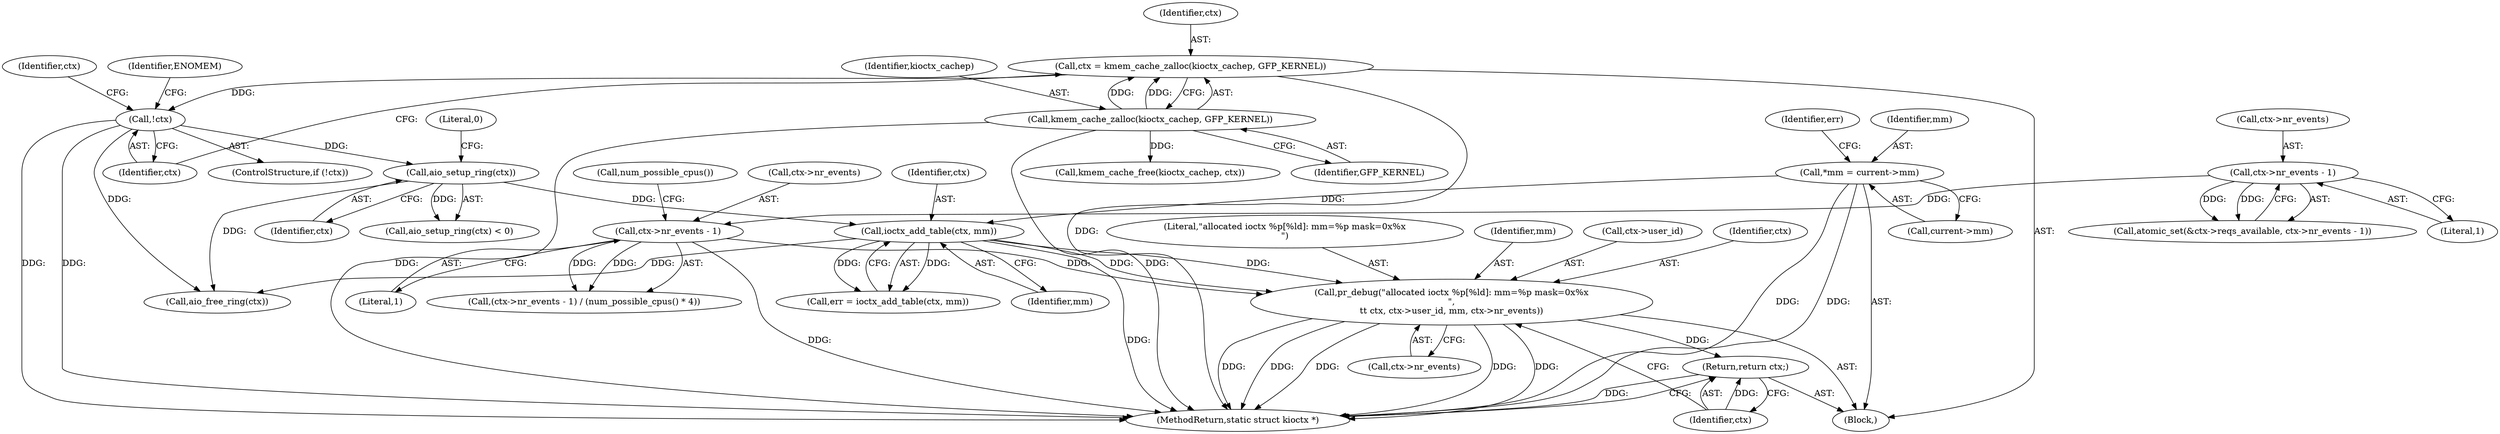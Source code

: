digraph "0_linux_d558023207e008a4476a3b7bb8706b2a2bf5d84f@pointer" {
"1000316" [label="(Call,pr_debug(\"allocated ioctx %p[%ld]: mm=%p mask=0x%x\n\",\n\t\t ctx, ctx->user_id, mm, ctx->nr_events))"];
"1000310" [label="(Call,ioctx_add_table(ctx, mm))"];
"1000231" [label="(Call,aio_setup_ring(ctx))"];
"1000171" [label="(Call,!ctx)"];
"1000165" [label="(Call,ctx = kmem_cache_zalloc(kioctx_cachep, GFP_KERNEL))"];
"1000167" [label="(Call,kmem_cache_zalloc(kioctx_cachep, GFP_KERNEL))"];
"1000108" [label="(Call,*mm = current->mm)"];
"1000250" [label="(Call,ctx->nr_events - 1)"];
"1000240" [label="(Call,ctx->nr_events - 1)"];
"1000326" [label="(Return,return ctx;)"];
"1000249" [label="(Call,(ctx->nr_events - 1) / (num_possible_cpus() * 4))"];
"1000256" [label="(Call,num_possible_cpus())"];
"1000311" [label="(Identifier,ctx)"];
"1000172" [label="(Identifier,ctx)"];
"1000327" [label="(Identifier,ctx)"];
"1000241" [label="(Call,ctx->nr_events)"];
"1000326" [label="(Return,return ctx;)"];
"1000165" [label="(Call,ctx = kmem_cache_zalloc(kioctx_cachep, GFP_KERNEL))"];
"1000232" [label="(Identifier,ctx)"];
"1000317" [label="(Literal,\"allocated ioctx %p[%ld]: mm=%p mask=0x%x\n\")"];
"1000322" [label="(Identifier,mm)"];
"1000240" [label="(Call,ctx->nr_events - 1)"];
"1000235" [label="(Call,atomic_set(&ctx->reqs_available, ctx->nr_events - 1))"];
"1000334" [label="(Call,aio_free_ring(ctx))"];
"1000233" [label="(Literal,0)"];
"1000170" [label="(ControlStructure,if (!ctx))"];
"1000352" [label="(Call,kmem_cache_free(kioctx_cachep, ctx))"];
"1000244" [label="(Literal,1)"];
"1000319" [label="(Call,ctx->user_id)"];
"1000168" [label="(Identifier,kioctx_cachep)"];
"1000250" [label="(Call,ctx->nr_events - 1)"];
"1000176" [label="(Identifier,ENOMEM)"];
"1000318" [label="(Identifier,ctx)"];
"1000166" [label="(Identifier,ctx)"];
"1000230" [label="(Call,aio_setup_ring(ctx) < 0)"];
"1000116" [label="(Identifier,err)"];
"1000312" [label="(Identifier,mm)"];
"1000167" [label="(Call,kmem_cache_zalloc(kioctx_cachep, GFP_KERNEL))"];
"1000108" [label="(Call,*mm = current->mm)"];
"1000109" [label="(Identifier,mm)"];
"1000308" [label="(Call,err = ioctx_add_table(ctx, mm))"];
"1000254" [label="(Literal,1)"];
"1000106" [label="(Block,)"];
"1000169" [label="(Identifier,GFP_KERNEL)"];
"1000231" [label="(Call,aio_setup_ring(ctx))"];
"1000171" [label="(Call,!ctx)"];
"1000323" [label="(Call,ctx->nr_events)"];
"1000251" [label="(Call,ctx->nr_events)"];
"1000179" [label="(Identifier,ctx)"];
"1000110" [label="(Call,current->mm)"];
"1000310" [label="(Call,ioctx_add_table(ctx, mm))"];
"1000361" [label="(MethodReturn,static struct kioctx *)"];
"1000316" [label="(Call,pr_debug(\"allocated ioctx %p[%ld]: mm=%p mask=0x%x\n\",\n\t\t ctx, ctx->user_id, mm, ctx->nr_events))"];
"1000316" -> "1000106"  [label="AST: "];
"1000316" -> "1000323"  [label="CFG: "];
"1000317" -> "1000316"  [label="AST: "];
"1000318" -> "1000316"  [label="AST: "];
"1000319" -> "1000316"  [label="AST: "];
"1000322" -> "1000316"  [label="AST: "];
"1000323" -> "1000316"  [label="AST: "];
"1000327" -> "1000316"  [label="CFG: "];
"1000316" -> "1000361"  [label="DDG: "];
"1000316" -> "1000361"  [label="DDG: "];
"1000316" -> "1000361"  [label="DDG: "];
"1000316" -> "1000361"  [label="DDG: "];
"1000316" -> "1000361"  [label="DDG: "];
"1000310" -> "1000316"  [label="DDG: "];
"1000310" -> "1000316"  [label="DDG: "];
"1000250" -> "1000316"  [label="DDG: "];
"1000316" -> "1000326"  [label="DDG: "];
"1000310" -> "1000308"  [label="AST: "];
"1000310" -> "1000312"  [label="CFG: "];
"1000311" -> "1000310"  [label="AST: "];
"1000312" -> "1000310"  [label="AST: "];
"1000308" -> "1000310"  [label="CFG: "];
"1000310" -> "1000361"  [label="DDG: "];
"1000310" -> "1000308"  [label="DDG: "];
"1000310" -> "1000308"  [label="DDG: "];
"1000231" -> "1000310"  [label="DDG: "];
"1000108" -> "1000310"  [label="DDG: "];
"1000310" -> "1000334"  [label="DDG: "];
"1000231" -> "1000230"  [label="AST: "];
"1000231" -> "1000232"  [label="CFG: "];
"1000232" -> "1000231"  [label="AST: "];
"1000233" -> "1000231"  [label="CFG: "];
"1000231" -> "1000230"  [label="DDG: "];
"1000171" -> "1000231"  [label="DDG: "];
"1000231" -> "1000334"  [label="DDG: "];
"1000171" -> "1000170"  [label="AST: "];
"1000171" -> "1000172"  [label="CFG: "];
"1000172" -> "1000171"  [label="AST: "];
"1000176" -> "1000171"  [label="CFG: "];
"1000179" -> "1000171"  [label="CFG: "];
"1000171" -> "1000361"  [label="DDG: "];
"1000171" -> "1000361"  [label="DDG: "];
"1000165" -> "1000171"  [label="DDG: "];
"1000171" -> "1000334"  [label="DDG: "];
"1000165" -> "1000106"  [label="AST: "];
"1000165" -> "1000167"  [label="CFG: "];
"1000166" -> "1000165"  [label="AST: "];
"1000167" -> "1000165"  [label="AST: "];
"1000172" -> "1000165"  [label="CFG: "];
"1000165" -> "1000361"  [label="DDG: "];
"1000167" -> "1000165"  [label="DDG: "];
"1000167" -> "1000165"  [label="DDG: "];
"1000167" -> "1000169"  [label="CFG: "];
"1000168" -> "1000167"  [label="AST: "];
"1000169" -> "1000167"  [label="AST: "];
"1000167" -> "1000361"  [label="DDG: "];
"1000167" -> "1000361"  [label="DDG: "];
"1000167" -> "1000352"  [label="DDG: "];
"1000108" -> "1000106"  [label="AST: "];
"1000108" -> "1000110"  [label="CFG: "];
"1000109" -> "1000108"  [label="AST: "];
"1000110" -> "1000108"  [label="AST: "];
"1000116" -> "1000108"  [label="CFG: "];
"1000108" -> "1000361"  [label="DDG: "];
"1000108" -> "1000361"  [label="DDG: "];
"1000250" -> "1000249"  [label="AST: "];
"1000250" -> "1000254"  [label="CFG: "];
"1000251" -> "1000250"  [label="AST: "];
"1000254" -> "1000250"  [label="AST: "];
"1000256" -> "1000250"  [label="CFG: "];
"1000250" -> "1000361"  [label="DDG: "];
"1000250" -> "1000249"  [label="DDG: "];
"1000250" -> "1000249"  [label="DDG: "];
"1000240" -> "1000250"  [label="DDG: "];
"1000240" -> "1000235"  [label="AST: "];
"1000240" -> "1000244"  [label="CFG: "];
"1000241" -> "1000240"  [label="AST: "];
"1000244" -> "1000240"  [label="AST: "];
"1000235" -> "1000240"  [label="CFG: "];
"1000240" -> "1000235"  [label="DDG: "];
"1000240" -> "1000235"  [label="DDG: "];
"1000326" -> "1000106"  [label="AST: "];
"1000326" -> "1000327"  [label="CFG: "];
"1000327" -> "1000326"  [label="AST: "];
"1000361" -> "1000326"  [label="CFG: "];
"1000326" -> "1000361"  [label="DDG: "];
"1000327" -> "1000326"  [label="DDG: "];
}

